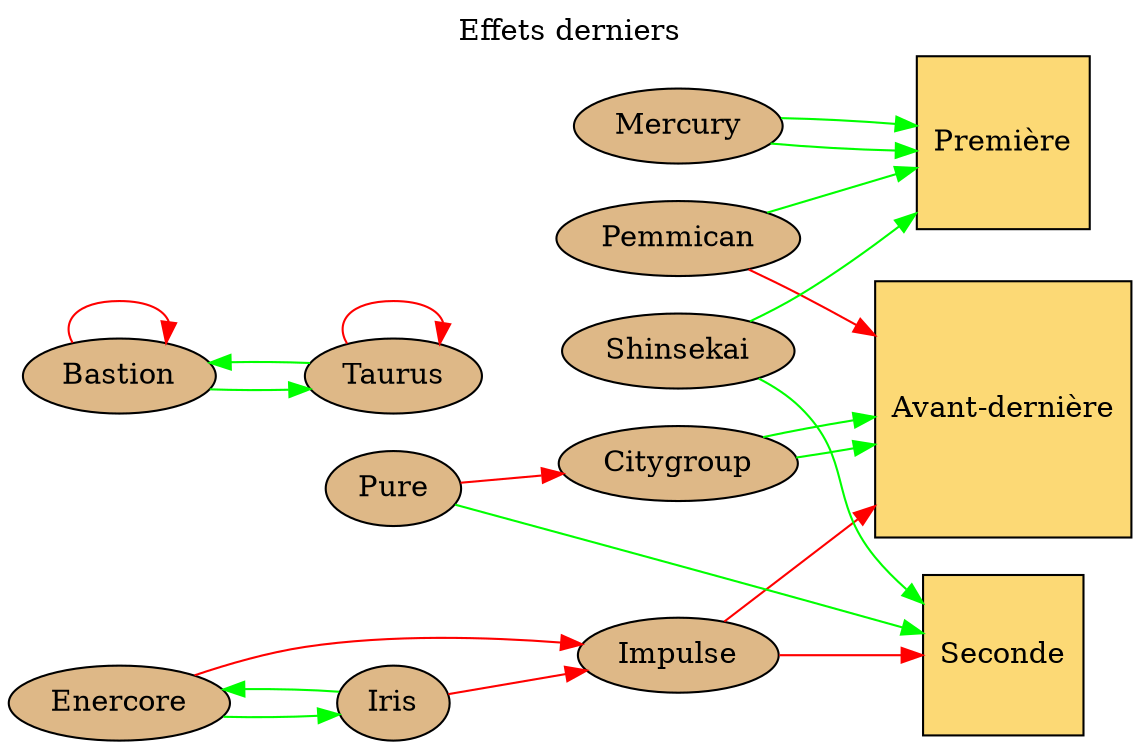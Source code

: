 # dot -T svg data/graphviz/last.dot > website/static/graphviz/last.svg
digraph g{
	graph [
		rankdir = "LR"
		bgcolor=transparent
	];
	// title
	labelloc="t";
	label="Effets derniers";

	premier [shape=square, fillcolor="#FCD975", style="filled", label="Première"];
	second [shape=square, fillcolor="#FCD975", style="filled", label="Seconde"];
	avantdernier [shape=square, fillcolor="#FCD975", style="filled", label="Avant-dernière"];

	pemmican [shape=ellipse, fillcolor="burlywood", style="filled", label="Pemmican"];
	bastion [shape=ellipse, fillcolor="burlywood", style="filled", label="Bastion"];
	citygroup [shape=ellipse, fillcolor="burlywood", style="filled", label="Citygroup"];
	enercore [shape=ellipse, fillcolor="burlywood", style="filled", label="Enercore"];
	impulse [shape=ellipse, fillcolor="burlywood", style="filled", label="Impulse"];
	iris [shape=ellipse, fillcolor="burlywood",style="filled", label="Iris"];
	mercury [shape=ellipse, fillcolor="burlywood", style="filled", label="Mercury"];
	pure [shape=ellipse, fillcolor="burlywood", style="filled", label="Pure"];
	shinsekai [shape=ellipse, fillcolor="burlywood", style="filled", label="Shinsekai"];
	taurus [shape=ellipse, fillcolor="burlywood", style="filled", label="Taurus"];

	pemmican -> premier [color="green"];
	pemmican -> avantdernier [color="red"];

	bastion -> taurus [color="green"];
	bastion -> bastion [color="red"];

	taurus -> taurus [color="red"];
	taurus -> bastion [color="green"];

	citygroup-> avantdernier [color="green"];
	citygroup-> avantdernier [color="green"];

	shinsekai -> premier [color="green"];
	shinsekai -> second [color="green"];

	enercore -> iris [color="green"];
	enercore -> impulse [color="red"];

	impulse -> avantdernier [color="red"];
	impulse -> second [color="red"];

	iris -> enercore [color="green"];
	iris -> impulse [color="red"];

	mercury -> premier [color="green"];
	mercury -> premier [color="green"];

	pure -> citygroup [color="red"];
	pure -> second [color="green"];
}
